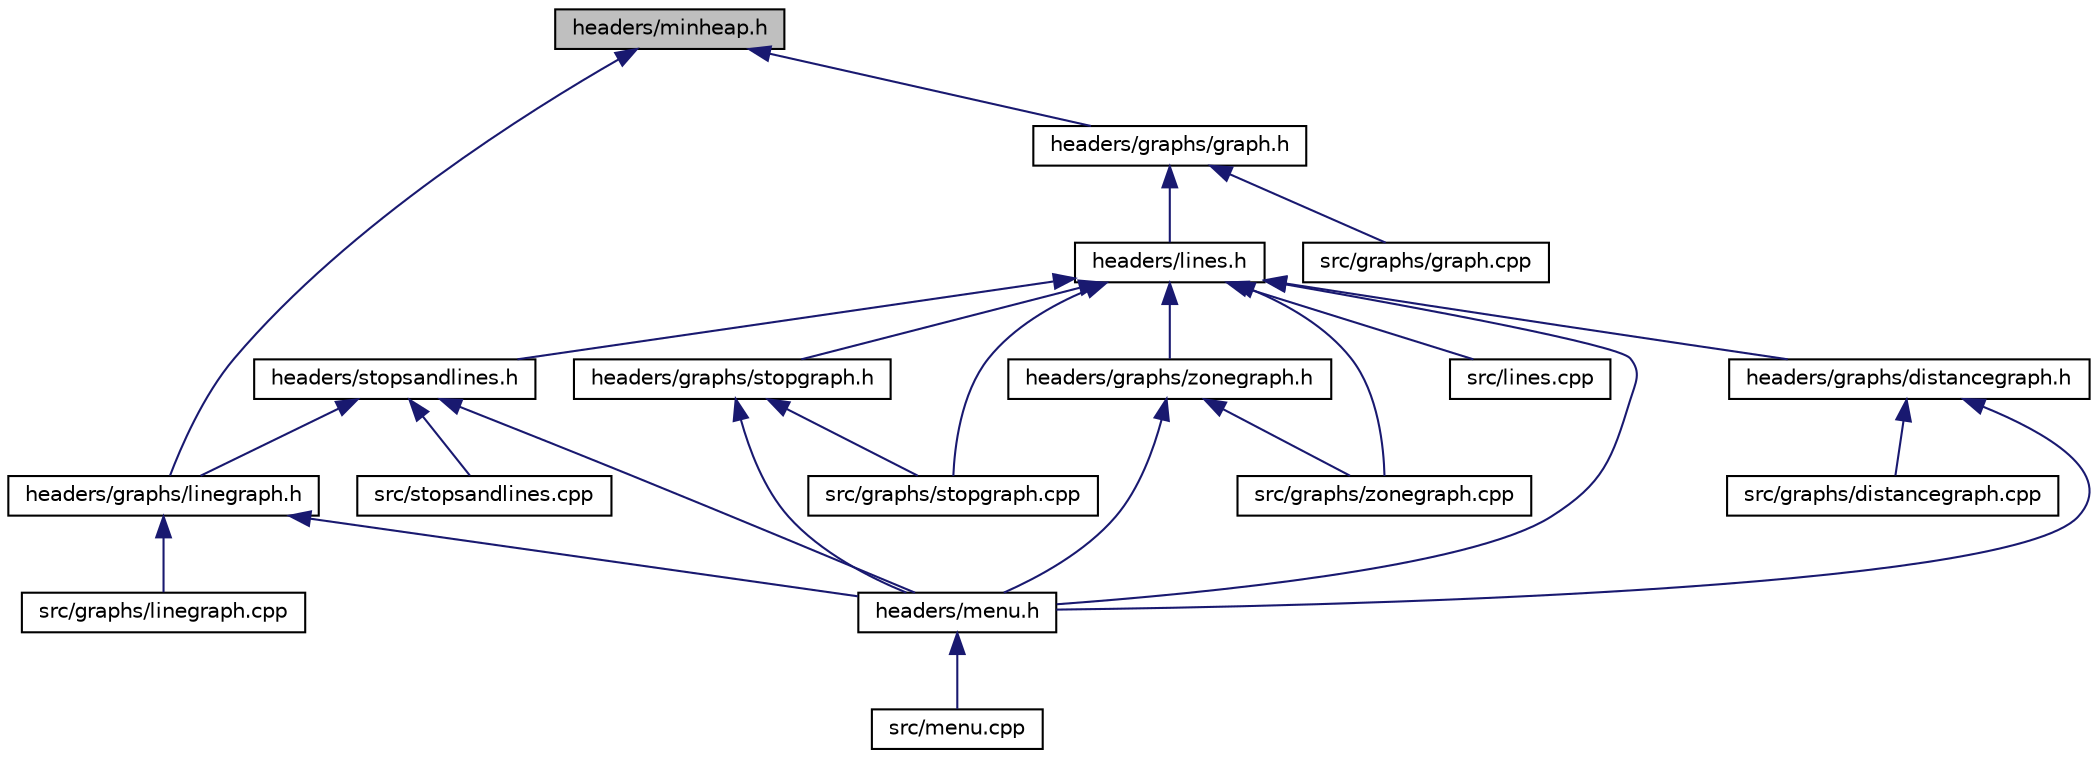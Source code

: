 digraph "headers/minheap.h"
{
 // LATEX_PDF_SIZE
  edge [fontname="Helvetica",fontsize="10",labelfontname="Helvetica",labelfontsize="10"];
  node [fontname="Helvetica",fontsize="10",shape=record];
  Node1 [label="headers/minheap.h",height=0.2,width=0.4,color="black", fillcolor="grey75", style="filled", fontcolor="black",tooltip=" "];
  Node1 -> Node2 [dir="back",color="midnightblue",fontsize="10",style="solid"];
  Node2 [label="headers/graphs/graph.h",height=0.2,width=0.4,color="black", fillcolor="white", style="filled",URL="$graph_8h.html",tooltip=" "];
  Node2 -> Node3 [dir="back",color="midnightblue",fontsize="10",style="solid"];
  Node3 [label="headers/lines.h",height=0.2,width=0.4,color="black", fillcolor="white", style="filled",URL="$lines_8h.html",tooltip=" "];
  Node3 -> Node4 [dir="back",color="midnightblue",fontsize="10",style="solid"];
  Node4 [label="headers/graphs/distancegraph.h",height=0.2,width=0.4,color="black", fillcolor="white", style="filled",URL="$distancegraph_8h.html",tooltip=" "];
  Node4 -> Node5 [dir="back",color="midnightblue",fontsize="10",style="solid"];
  Node5 [label="headers/menu.h",height=0.2,width=0.4,color="black", fillcolor="white", style="filled",URL="$menu_8h.html",tooltip=" "];
  Node5 -> Node6 [dir="back",color="midnightblue",fontsize="10",style="solid"];
  Node6 [label="src/menu.cpp",height=0.2,width=0.4,color="black", fillcolor="white", style="filled",URL="$menu_8cpp.html",tooltip=" "];
  Node4 -> Node7 [dir="back",color="midnightblue",fontsize="10",style="solid"];
  Node7 [label="src/graphs/distancegraph.cpp",height=0.2,width=0.4,color="black", fillcolor="white", style="filled",URL="$distancegraph_8cpp.html",tooltip=" "];
  Node3 -> Node8 [dir="back",color="midnightblue",fontsize="10",style="solid"];
  Node8 [label="headers/stopsandlines.h",height=0.2,width=0.4,color="black", fillcolor="white", style="filled",URL="$stopsandlines_8h.html",tooltip=" "];
  Node8 -> Node9 [dir="back",color="midnightblue",fontsize="10",style="solid"];
  Node9 [label="headers/graphs/linegraph.h",height=0.2,width=0.4,color="black", fillcolor="white", style="filled",URL="$linegraph_8h.html",tooltip=" "];
  Node9 -> Node5 [dir="back",color="midnightblue",fontsize="10",style="solid"];
  Node9 -> Node10 [dir="back",color="midnightblue",fontsize="10",style="solid"];
  Node10 [label="src/graphs/linegraph.cpp",height=0.2,width=0.4,color="black", fillcolor="white", style="filled",URL="$linegraph_8cpp.html",tooltip=" "];
  Node8 -> Node5 [dir="back",color="midnightblue",fontsize="10",style="solid"];
  Node8 -> Node11 [dir="back",color="midnightblue",fontsize="10",style="solid"];
  Node11 [label="src/stopsandlines.cpp",height=0.2,width=0.4,color="black", fillcolor="white", style="filled",URL="$stopsandlines_8cpp.html",tooltip=" "];
  Node3 -> Node12 [dir="back",color="midnightblue",fontsize="10",style="solid"];
  Node12 [label="headers/graphs/stopgraph.h",height=0.2,width=0.4,color="black", fillcolor="white", style="filled",URL="$stopgraph_8h.html",tooltip=" "];
  Node12 -> Node5 [dir="back",color="midnightblue",fontsize="10",style="solid"];
  Node12 -> Node13 [dir="back",color="midnightblue",fontsize="10",style="solid"];
  Node13 [label="src/graphs/stopgraph.cpp",height=0.2,width=0.4,color="black", fillcolor="white", style="filled",URL="$stopgraph_8cpp.html",tooltip=" "];
  Node3 -> Node14 [dir="back",color="midnightblue",fontsize="10",style="solid"];
  Node14 [label="headers/graphs/zonegraph.h",height=0.2,width=0.4,color="black", fillcolor="white", style="filled",URL="$zonegraph_8h.html",tooltip=" "];
  Node14 -> Node5 [dir="back",color="midnightblue",fontsize="10",style="solid"];
  Node14 -> Node15 [dir="back",color="midnightblue",fontsize="10",style="solid"];
  Node15 [label="src/graphs/zonegraph.cpp",height=0.2,width=0.4,color="black", fillcolor="white", style="filled",URL="$zonegraph_8cpp.html",tooltip=" "];
  Node3 -> Node5 [dir="back",color="midnightblue",fontsize="10",style="solid"];
  Node3 -> Node13 [dir="back",color="midnightblue",fontsize="10",style="solid"];
  Node3 -> Node15 [dir="back",color="midnightblue",fontsize="10",style="solid"];
  Node3 -> Node16 [dir="back",color="midnightblue",fontsize="10",style="solid"];
  Node16 [label="src/lines.cpp",height=0.2,width=0.4,color="black", fillcolor="white", style="filled",URL="$lines_8cpp.html",tooltip=" "];
  Node2 -> Node17 [dir="back",color="midnightblue",fontsize="10",style="solid"];
  Node17 [label="src/graphs/graph.cpp",height=0.2,width=0.4,color="black", fillcolor="white", style="filled",URL="$graph_8cpp.html",tooltip=" "];
  Node1 -> Node9 [dir="back",color="midnightblue",fontsize="10",style="solid"];
}
